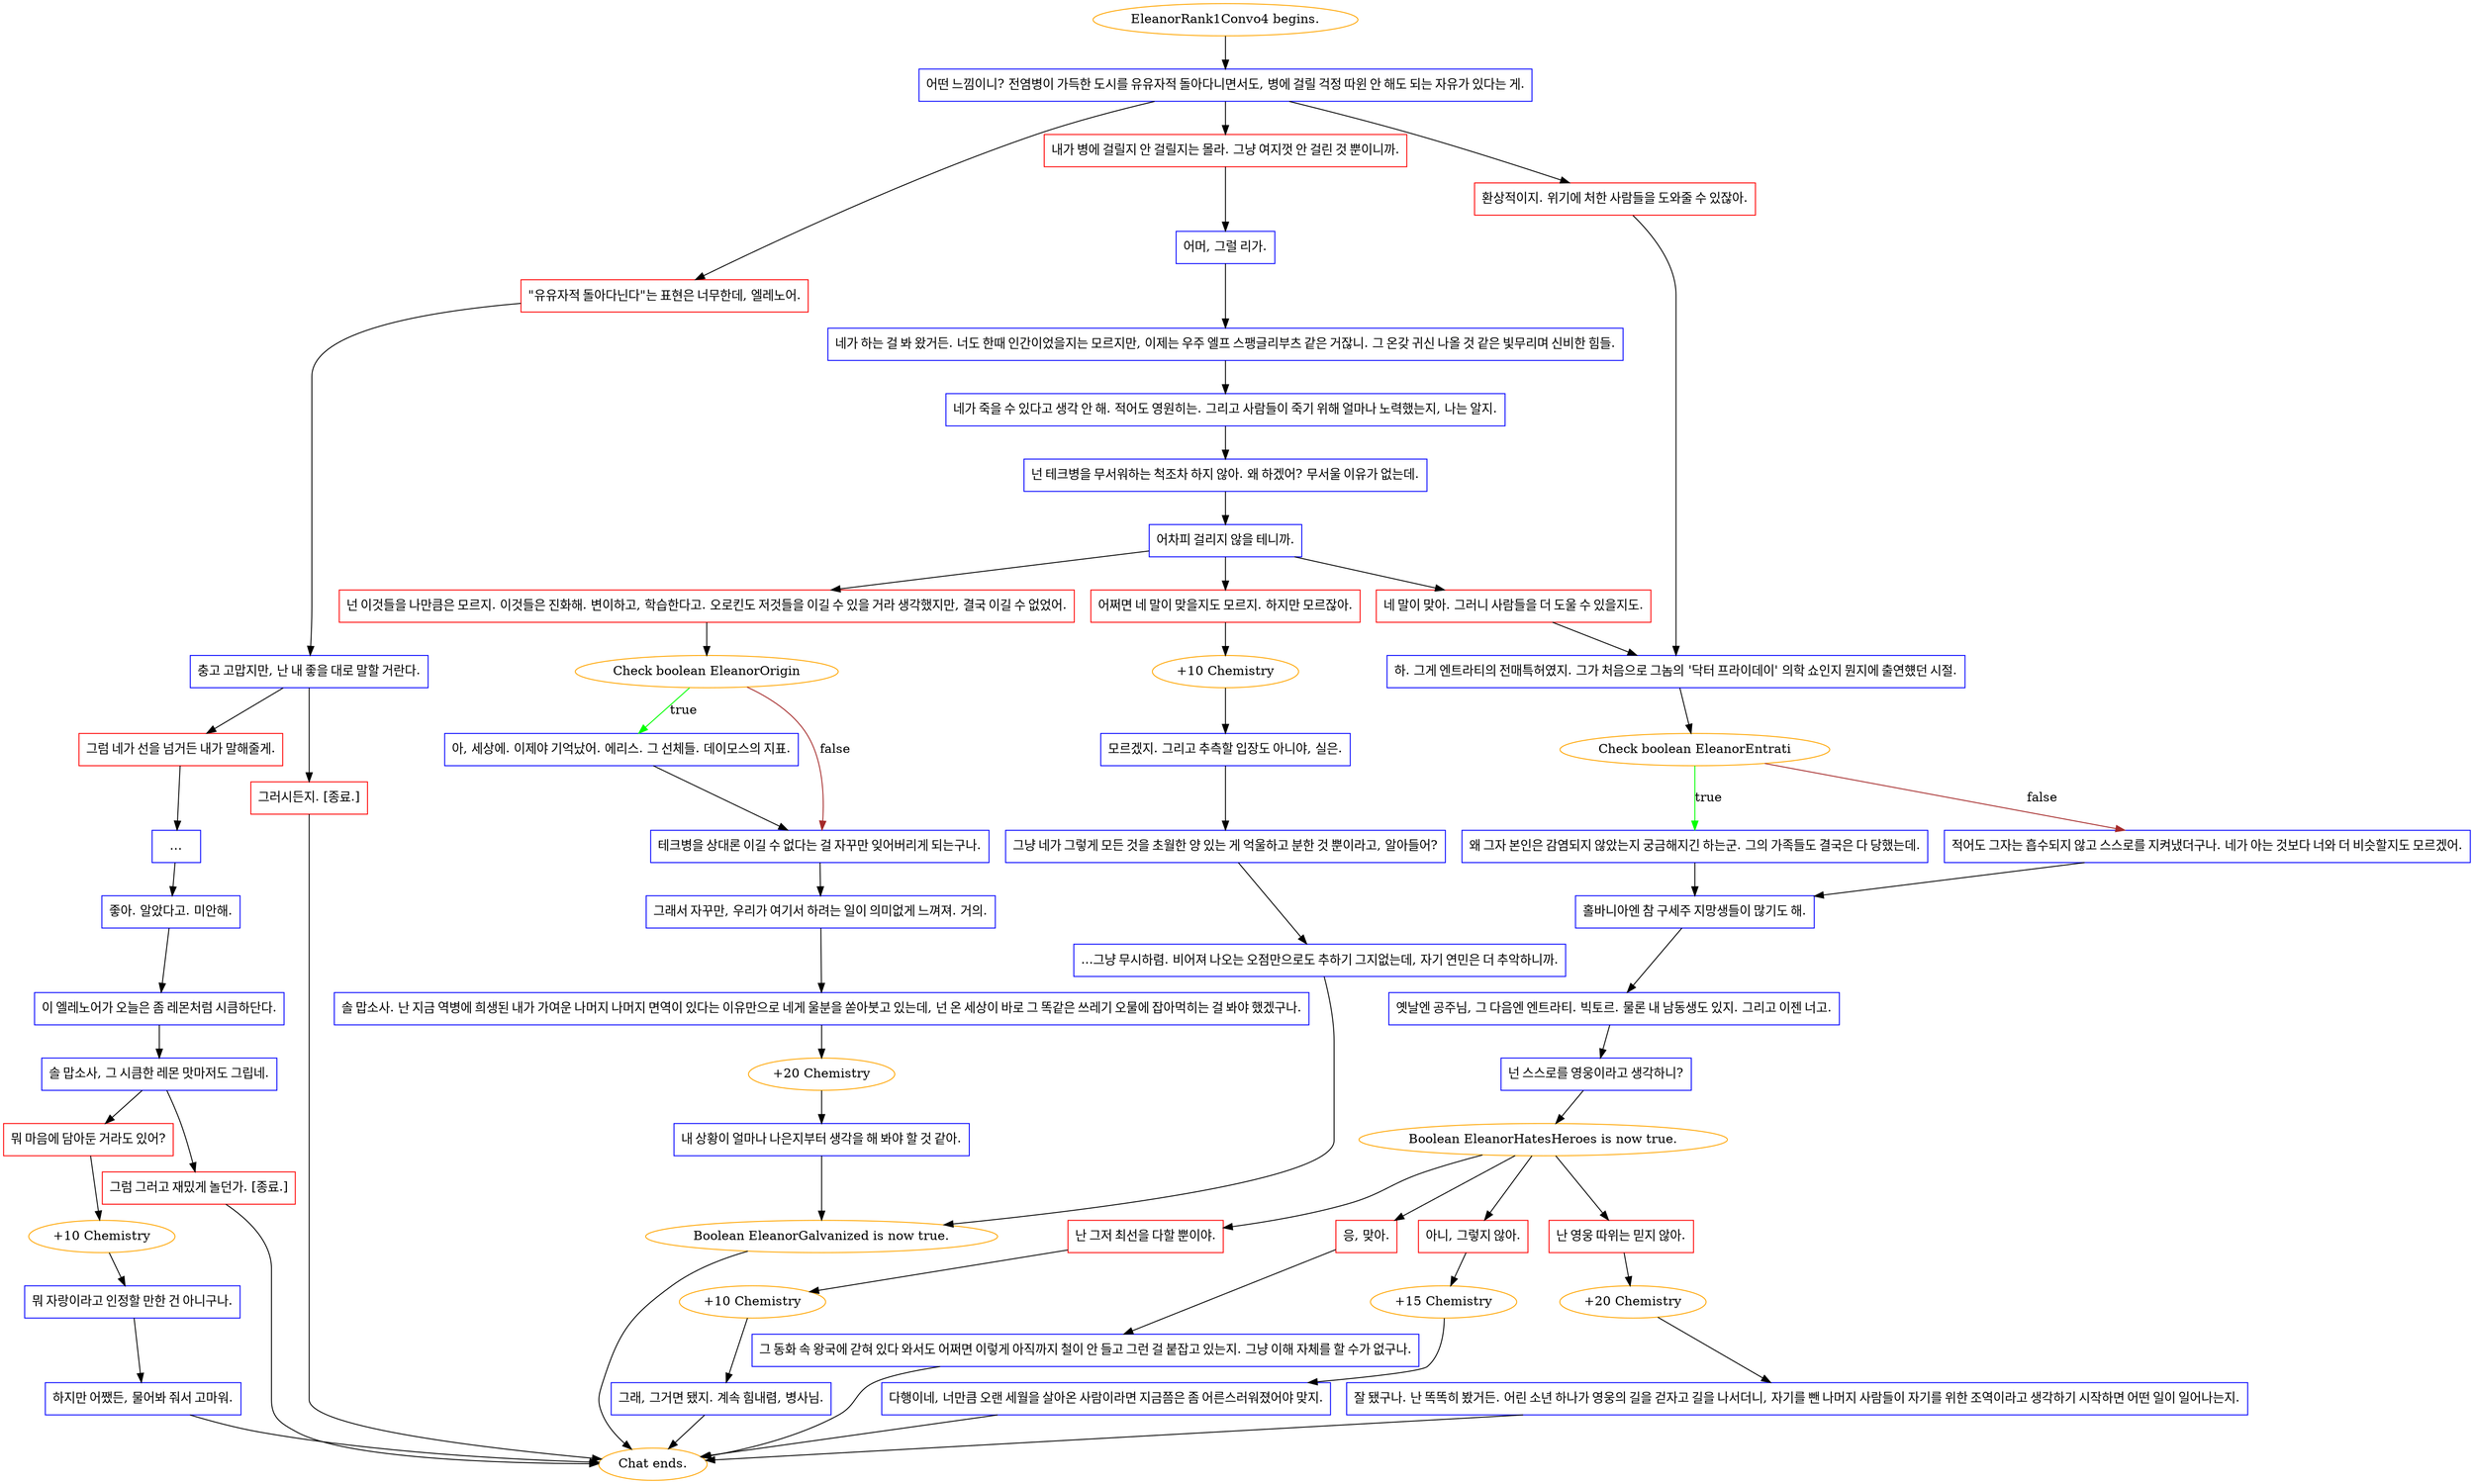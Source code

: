 digraph {
	"EleanorRank1Convo4 begins." [color=orange];
		"EleanorRank1Convo4 begins." -> j1297143181;
	j1297143181 [label="어떤 느낌이니? 전염병이 가득한 도시를 유유자적 돌아다니면서도, 병에 걸릴 걱정 따윈 안 해도 되는 자유가 있다는 게.",shape=box,color=blue];
		j1297143181 -> j2395351830;
		j1297143181 -> j975004807;
		j1297143181 -> j3956125733;
	j2395351830 [label="\"유유자적 돌아다닌다\"는 표현은 너무한데, 엘레노어.",shape=box,color=red];
		j2395351830 -> j2826649576;
	j975004807 [label="내가 병에 걸릴지 안 걸릴지는 몰라. 그냥 여지껏 안 걸린 것 뿐이니까.",shape=box,color=red];
		j975004807 -> j268990153;
	j3956125733 [label="환상적이지. 위기에 처한 사람들을 도와줄 수 있잖아.",shape=box,color=red];
		j3956125733 -> j383837201;
	j2826649576 [label="충고 고맙지만, 난 내 좋을 대로 말할 거란다.",shape=box,color=blue];
		j2826649576 -> j1594493937;
		j2826649576 -> j1591802617;
	j268990153 [label="어머, 그럴 리가.",shape=box,color=blue];
		j268990153 -> j419965440;
	j383837201 [label="하. 그게 엔트라티의 전매특허였지. 그가 처음으로 그놈의 '닥터 프라이데이' 의학 쇼인지 뭔지에 출연헀던 시절.",shape=box,color=blue];
		j383837201 -> j1926239255;
	j1594493937 [label="그럼 네가 선을 넘거든 내가 말해줄게.",shape=box,color=red];
		j1594493937 -> j2998758304;
	j1591802617 [label="그러시든지. [종료.]",shape=box,color=red];
		j1591802617 -> "Chat ends.";
	j419965440 [label="네가 하는 걸 봐 왔거든. 너도 한때 인간이었을지는 모르지만, 이제는 우주 엘프 스팽글리부츠 같은 거잖니. 그 온갖 귀신 나올 것 같은 빛무리며 신비한 힘들.",shape=box,color=blue];
		j419965440 -> j3628492655;
	j1926239255 [label="Check boolean EleanorEntrati",color=orange];
		j1926239255 -> j1880774673 [label=true,color=green];
		j1926239255 -> j2817957499 [label=false,color=brown];
	j2998758304 [label="…",shape=box,color=blue];
		j2998758304 -> j3407677286;
	"Chat ends." [color=orange];
	j3628492655 [label="네가 죽을 수 있다고 생각 안 해. 적어도 영원히는. 그리고 사람들이 죽기 위해 얼마나 노력했는지, 나는 알지.",shape=box,color=blue];
		j3628492655 -> j2971206611;
	j1880774673 [label="왜 그자 본인은 감염되지 않았는지 궁금해지긴 하는군. 그의 가족들도 결국은 다 당했는데.",shape=box,color=blue];
		j1880774673 -> j1047293423;
	j2817957499 [label="적어도 그자는 흡수되지 않고 스스로를 지켜냈더구나. 네가 아는 것보다 너와 더 비슷할지도 모르겠어.",shape=box,color=blue];
		j2817957499 -> j1047293423;
	j3407677286 [label="좋아. 알았다고. 미안해.",shape=box,color=blue];
		j3407677286 -> j2696485306;
	j2971206611 [label="넌 테크병을 무서워하는 척조차 하지 않아. 왜 하겠어? 무서울 이유가 없는데.",shape=box,color=blue];
		j2971206611 -> j3825694471;
	j1047293423 [label="홀바니아엔 참 구세주 지망생들이 많기도 해.",shape=box,color=blue];
		j1047293423 -> j3704823788;
	j2696485306 [label="이 엘레노어가 오늘은 좀 레몬처럼 시큼하단다.",shape=box,color=blue];
		j2696485306 -> j562922658;
	j3825694471 [label="어차피 걸리지 않을 테니까.",shape=box,color=blue];
		j3825694471 -> j709950880;
		j3825694471 -> j260144551;
		j3825694471 -> j1754932602;
	j3704823788 [label="옛날엔 공주님, 그 다음엔 엔트라티. 빅토르. 물론 내 남동생도 있지. 그리고 이젠 너고.",shape=box,color=blue];
		j3704823788 -> j3403439752;
	j562922658 [label="솔 맙소사, 그 시큼한 레몬 맛마저도 그립네.",shape=box,color=blue];
		j562922658 -> j619526155;
		j562922658 -> j1748736062;
	j709950880 [label="넌 이것들을 나만큼은 모르지. 이것들은 진화해. 변이하고, 학습한다고. 오로킨도 저것들을 이길 수 있을 거라 생각했지만, 결국 이길 수 없었어.",shape=box,color=red];
		j709950880 -> j456008439;
	j260144551 [label="어쩌면 네 말이 맞을지도 모르지. 하지만 모르잖아.",shape=box,color=red];
		j260144551 -> j1672731156;
	j1754932602 [label="네 말이 맞아. 그러니 사람들을 더 도울 수 있을지도.",shape=box,color=red];
		j1754932602 -> j383837201;
	j3403439752 [label="넌 스스로를 영웅이라고 생각하니?",shape=box,color=blue];
		j3403439752 -> j1421556286;
	j619526155 [label="뭐 마음에 담아둔 거라도 있어?",shape=box,color=red];
		j619526155 -> j2824587106;
	j1748736062 [label="그럼 그러고 재밌게 놀던가. [종료.]",shape=box,color=red];
		j1748736062 -> "Chat ends.";
	j456008439 [label="Check boolean EleanorOrigin",color=orange];
		j456008439 -> j2075143992 [label=true,color=green];
		j456008439 -> j4172757482 [label=false,color=brown];
	j1672731156 [label="+10 Chemistry",color=orange];
		j1672731156 -> j2583878791;
	j1421556286 [label="Boolean EleanorHatesHeroes is now true.",color=orange];
		j1421556286 -> j1071277195;
		j1421556286 -> j959554110;
		j1421556286 -> j1529875527;
		j1421556286 -> j3206129973;
	j2824587106 [label="+10 Chemistry",color=orange];
		j2824587106 -> j2886603028;
	j2075143992 [label="아, 세상에. 이제야 기억났어. 에리스. 그 선체들. 데이모스의 지표.",shape=box,color=blue];
		j2075143992 -> j4172757482;
	j4172757482 [label="테크병을 상대론 이길 수 없다는 걸 자꾸만 잊어버리게 되는구나.",shape=box,color=blue];
		j4172757482 -> j3183559005;
	j2583878791 [label="모르겠지. 그리고 추측할 입장도 아니야, 실은.",shape=box,color=blue];
		j2583878791 -> j3102579452;
	j1071277195 [label="난 그저 최선을 다할 뿐이야.",shape=box,color=red];
		j1071277195 -> j3322531048;
	j959554110 [label="응, 맞아.",shape=box,color=red];
		j959554110 -> j1145711187;
	j1529875527 [label="아니, 그렇지 않아.",shape=box,color=red];
		j1529875527 -> j1058309186;
	j3206129973 [label="난 영웅 따위는 믿지 않아.",shape=box,color=red];
		j3206129973 -> j3430870136;
	j2886603028 [label="뭐 자랑이라고 인정할 만한 건 아니구나.",shape=box,color=blue];
		j2886603028 -> j3712708392;
	j3183559005 [label="그래서 자꾸만, 우리가 여기서 하려는 일이 의미없게 느껴져. 거의.",shape=box,color=blue];
		j3183559005 -> j1149128638;
	j3102579452 [label="그냥 네가 그렇게 모든 것을 초월한 양 있는 게 억울하고 분한 것 뿐이라고, 알아들어?",shape=box,color=blue];
		j3102579452 -> j1846633519;
	j3322531048 [label="+10 Chemistry",color=orange];
		j3322531048 -> j1760012530;
	j1145711187 [label="그 동화 속 왕국에 갇혀 있다 와서도 어쩌면 이렇게 아직까지 철이 안 들고 그런 걸 붙잡고 있는지. 그냥 이해 자체를 할 수가 없구나.",shape=box,color=blue];
		j1145711187 -> "Chat ends.";
	j1058309186 [label="+15 Chemistry",color=orange];
		j1058309186 -> j1559284756;
	j3430870136 [label="+20 Chemistry",color=orange];
		j3430870136 -> j2233024090;
	j3712708392 [label="하지만 어쨌든, 물어봐 줘서 고마워.",shape=box,color=blue];
		j3712708392 -> "Chat ends.";
	j1149128638 [label="솔 맙소사. 난 지금 역병에 희생된 내가 가여운 나머지 나머지 면역이 있다는 이유만으로 네게 울분을 쏟아붓고 있는데, 넌 온 세상이 바로 그 똑같은 쓰레기 오물에 잡아먹히는 걸 봐야 했겠구나.",shape=box,color=blue];
		j1149128638 -> j4155761676;
	j1846633519 [label="...그냥 무시하렴. 비어져 나오는 오점만으로도 추하기 그지없는데, 자기 연민은 더 추악하니까.",shape=box,color=blue];
		j1846633519 -> j862889717;
	j1760012530 [label="그래, 그거면 됐지. 계속 힘내렴, 병사님.",shape=box,color=blue];
		j1760012530 -> "Chat ends.";
	j1559284756 [label="다행이네, 너만큼 오랜 세월을 살아온 사람이라면 지금쯤은 좀 어른스러워졌어야 맞지.",shape=box,color=blue];
		j1559284756 -> "Chat ends.";
	j2233024090 [label="잘 됐구나. 난 똑똑히 봤거든. 어린 소년 하나가 영웅의 길을 걷자고 길을 나서더니, 자기를 뺀 나머지 사람들이 자기를 위한 조역이라고 생각하기 시작하면 어떤 일이 일어나는지.",shape=box,color=blue];
		j2233024090 -> "Chat ends.";
	j4155761676 [label="+20 Chemistry",color=orange];
		j4155761676 -> j2415477810;
	j862889717 [label="Boolean EleanorGalvanized is now true.",color=orange];
		j862889717 -> "Chat ends.";
	j2415477810 [label="내 상황이 얼마나 나은지부터 생각을 해 봐야 할 것 같아.",shape=box,color=blue];
		j2415477810 -> j862889717;
}